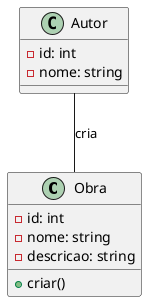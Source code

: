 @startuml

class Obra {
    -id: int
    -nome: string
    -descricao: string

    +criar()
}

class Autor {
    -id: int
    -nome: string
}

Autor -- Obra: cria

@enduml
